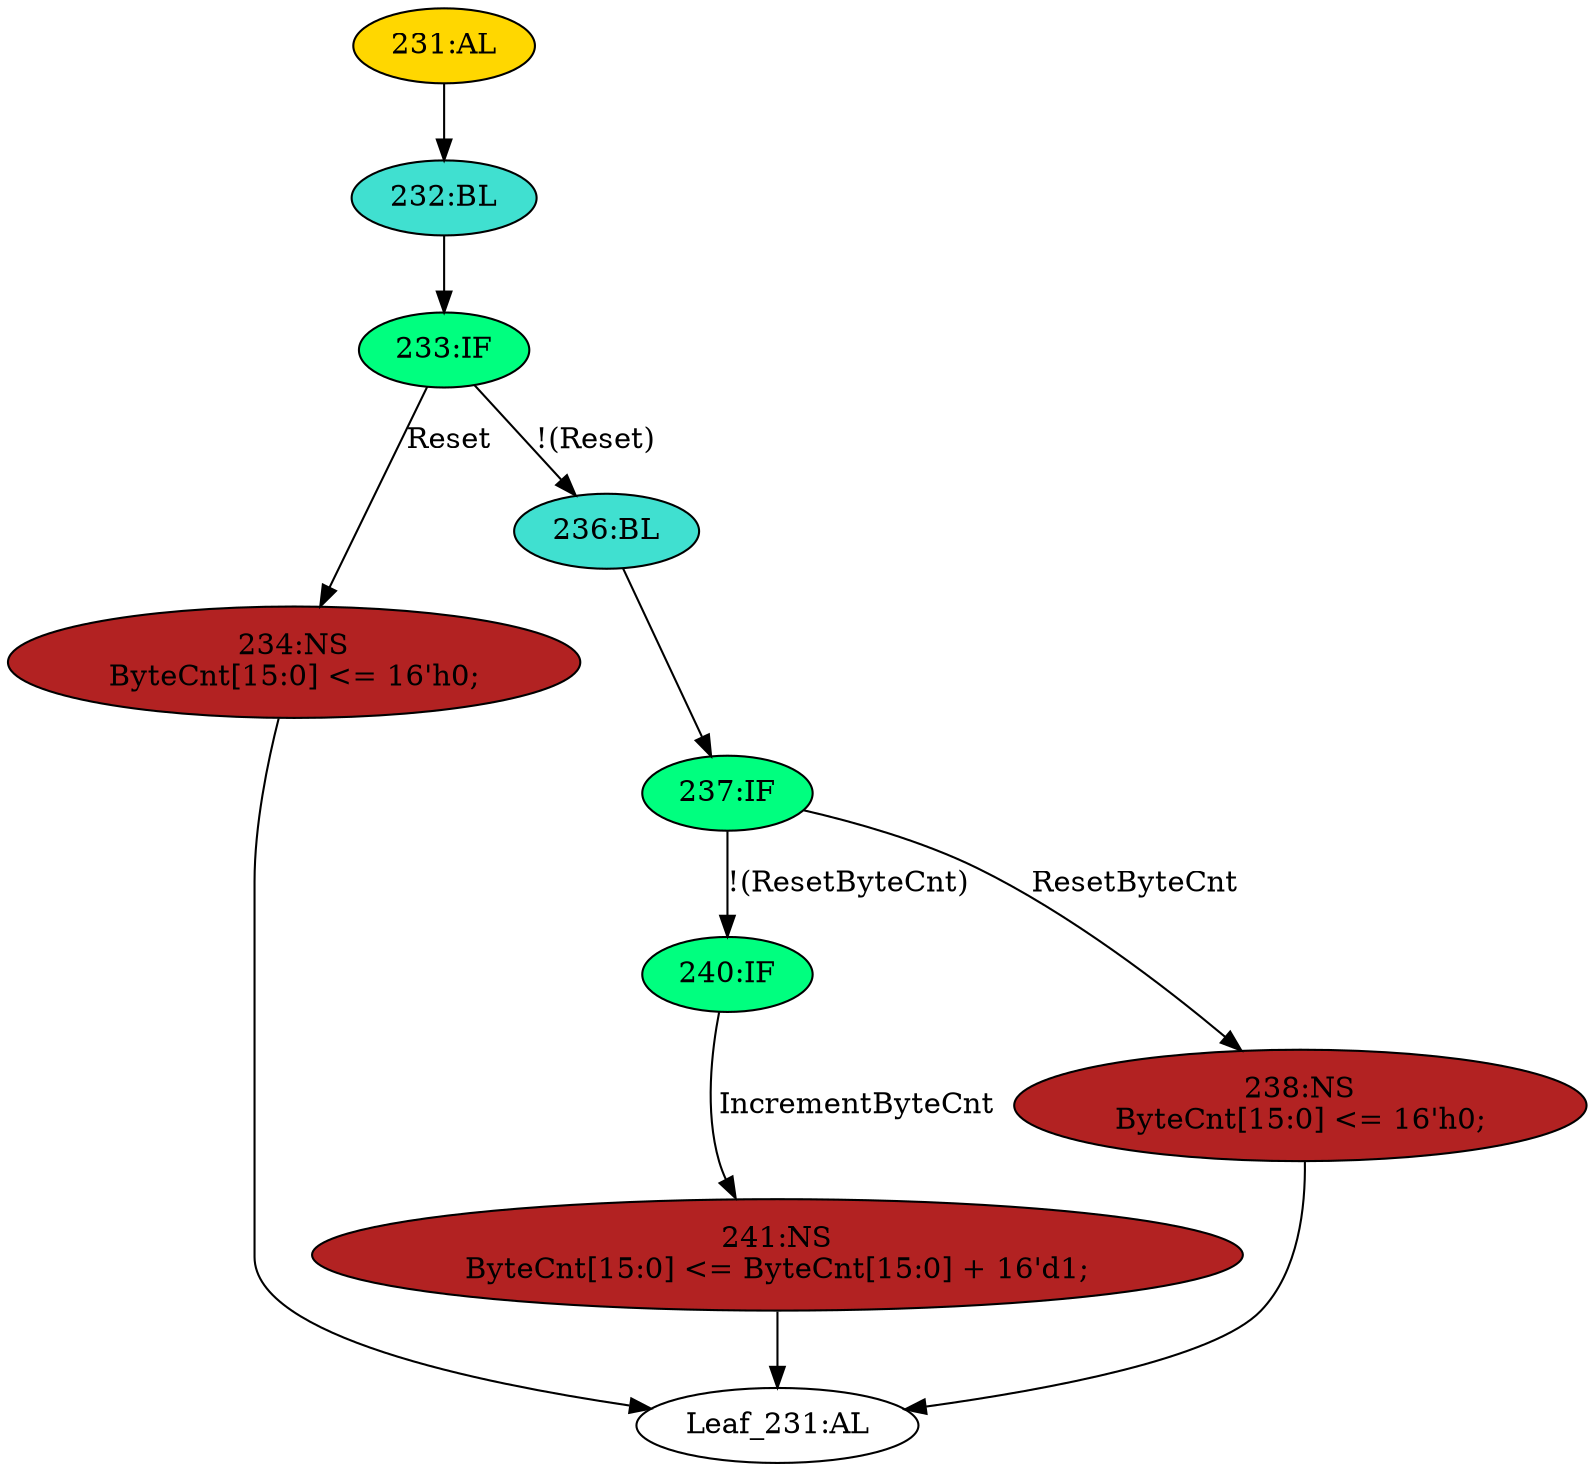 strict digraph "" {
	node [label="\N"];
	"240:IF"	 [ast="<pyverilog.vparser.ast.IfStatement object at 0x7f469f2f9950>",
		fillcolor=springgreen,
		label="240:IF",
		statements="[]",
		style=filled,
		typ=IfStatement];
	"241:NS"	 [ast="<pyverilog.vparser.ast.NonblockingSubstitution object at 0x7f469f2f9990>",
		fillcolor=firebrick,
		label="241:NS
ByteCnt[15:0] <= ByteCnt[15:0] + 16'd1;",
		statements="[<pyverilog.vparser.ast.NonblockingSubstitution object at 0x7f469f2f9990>]",
		style=filled,
		typ=NonblockingSubstitution];
	"240:IF" -> "241:NS"	 [cond="['IncrementByteCnt']",
		label=IncrementByteCnt,
		lineno=240];
	"232:BL"	 [ast="<pyverilog.vparser.ast.Block object at 0x7f469f2f9d50>",
		fillcolor=turquoise,
		label="232:BL",
		statements="[]",
		style=filled,
		typ=Block];
	"233:IF"	 [ast="<pyverilog.vparser.ast.IfStatement object at 0x7f469f2f9d90>",
		fillcolor=springgreen,
		label="233:IF",
		statements="[]",
		style=filled,
		typ=IfStatement];
	"232:BL" -> "233:IF"	 [cond="[]",
		lineno=None];
	"231:AL"	 [ast="<pyverilog.vparser.ast.Always object at 0x7f469f308350>",
		clk_sens=True,
		fillcolor=gold,
		label="231:AL",
		sens="['MTxClk', 'Reset']",
		statements="[]",
		style=filled,
		typ=Always,
		use_var="['Reset', 'ByteCnt', 'IncrementByteCnt', 'ResetByteCnt']"];
	"231:AL" -> "232:BL"	 [cond="[]",
		lineno=None];
	"Leaf_231:AL"	 [def_var="['ByteCnt']",
		label="Leaf_231:AL"];
	"241:NS" -> "Leaf_231:AL"	 [cond="[]",
		lineno=None];
	"234:NS"	 [ast="<pyverilog.vparser.ast.NonblockingSubstitution object at 0x7f469f308110>",
		fillcolor=firebrick,
		label="234:NS
ByteCnt[15:0] <= 16'h0;",
		statements="[<pyverilog.vparser.ast.NonblockingSubstitution object at 0x7f469f308110>]",
		style=filled,
		typ=NonblockingSubstitution];
	"233:IF" -> "234:NS"	 [cond="['Reset']",
		label=Reset,
		lineno=233];
	"236:BL"	 [ast="<pyverilog.vparser.ast.Block object at 0x7f469f2f9dd0>",
		fillcolor=turquoise,
		label="236:BL",
		statements="[]",
		style=filled,
		typ=Block];
	"233:IF" -> "236:BL"	 [cond="['Reset']",
		label="!(Reset)",
		lineno=233];
	"234:NS" -> "Leaf_231:AL"	 [cond="[]",
		lineno=None];
	"237:IF"	 [ast="<pyverilog.vparser.ast.IfStatement object at 0x7f469f2f9e10>",
		fillcolor=springgreen,
		label="237:IF",
		statements="[]",
		style=filled,
		typ=IfStatement];
	"236:BL" -> "237:IF"	 [cond="[]",
		lineno=None];
	"238:NS"	 [ast="<pyverilog.vparser.ast.NonblockingSubstitution object at 0x7f469f2f9e50>",
		fillcolor=firebrick,
		label="238:NS
ByteCnt[15:0] <= 16'h0;",
		statements="[<pyverilog.vparser.ast.NonblockingSubstitution object at 0x7f469f2f9e50>]",
		style=filled,
		typ=NonblockingSubstitution];
	"238:NS" -> "Leaf_231:AL"	 [cond="[]",
		lineno=None];
	"237:IF" -> "240:IF"	 [cond="['ResetByteCnt']",
		label="!(ResetByteCnt)",
		lineno=237];
	"237:IF" -> "238:NS"	 [cond="['ResetByteCnt']",
		label=ResetByteCnt,
		lineno=237];
}
